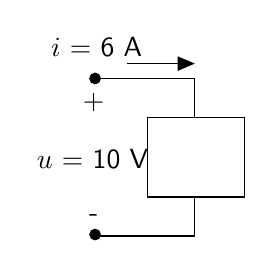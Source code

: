 \begin{tikzpicture}[y=-1cm]
\sf
\filldraw[black] (1.322,1.562) circle (0.067cm);
\filldraw[black] (1.322,3.544) circle (0.067cm);
\draw[arrows=-triangle 45,black] (1.722,1.373) -- (2.589,1.373);
\draw[black] (2.589,2.062) -- (2.589,1.562) -- (1.389,1.562);
\draw[black] (2.589,3.062) -- (2.589,3.562) -- (1.389,3.562);
\draw[black] (1.989,2.062) rectangle (3.222,3.067);
\path (2.044,1.278) node[text=black,anchor=base east] {$i$ = 6 A};
\path (1.289,2.707) node[text=black,anchor=base] {$u$ = 10 V};
\path (1.304,1.962) node[text=black,anchor=base] {+};
\path (1.304,3.38) node[text=black,anchor=base] {-};

\end{tikzpicture}%

%% Configure (x)emacs for this file ...
%% Local Variables:
%% mode: latex
%% End: